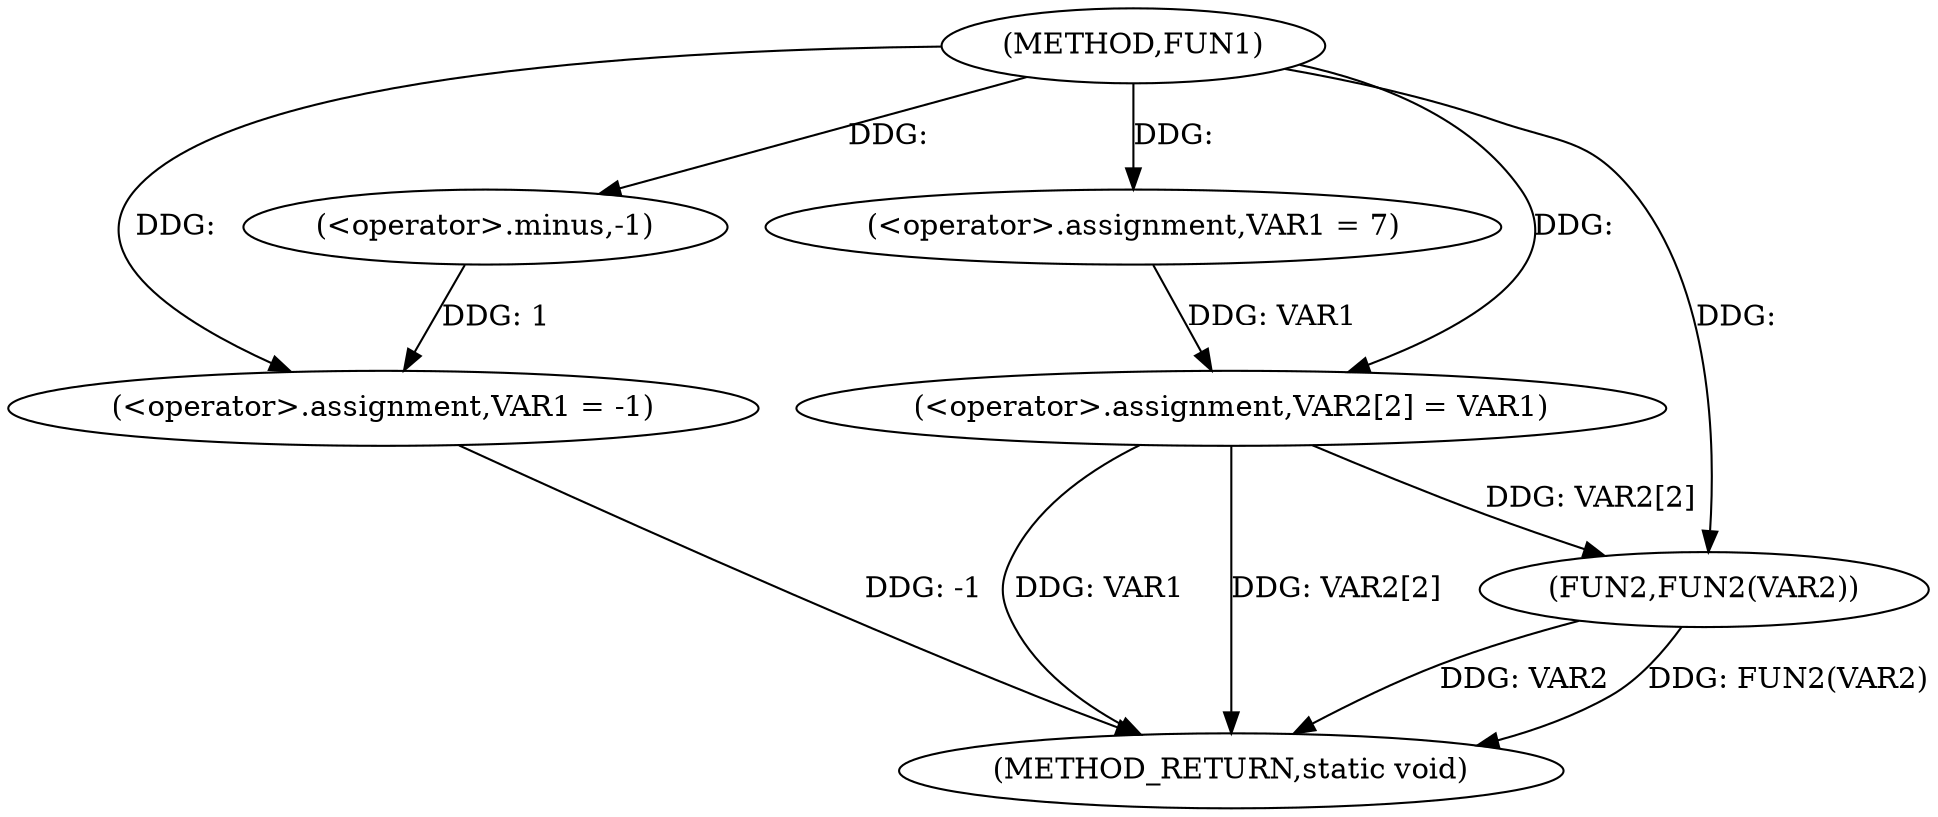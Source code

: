 digraph FUN1 {  
"1000100" [label = "(METHOD,FUN1)" ]
"1000118" [label = "(METHOD_RETURN,static void)" ]
"1000104" [label = "(<operator>.assignment,VAR1 = -1)" ]
"1000106" [label = "(<operator>.minus,-1)" ]
"1000108" [label = "(<operator>.assignment,VAR1 = 7)" ]
"1000111" [label = "(<operator>.assignment,VAR2[2] = VAR1)" ]
"1000116" [label = "(FUN2,FUN2(VAR2))" ]
  "1000116" -> "1000118"  [ label = "DDG: VAR2"] 
  "1000111" -> "1000118"  [ label = "DDG: VAR1"] 
  "1000111" -> "1000118"  [ label = "DDG: VAR2[2]"] 
  "1000104" -> "1000118"  [ label = "DDG: -1"] 
  "1000116" -> "1000118"  [ label = "DDG: FUN2(VAR2)"] 
  "1000106" -> "1000104"  [ label = "DDG: 1"] 
  "1000100" -> "1000104"  [ label = "DDG: "] 
  "1000100" -> "1000106"  [ label = "DDG: "] 
  "1000100" -> "1000108"  [ label = "DDG: "] 
  "1000108" -> "1000111"  [ label = "DDG: VAR1"] 
  "1000100" -> "1000111"  [ label = "DDG: "] 
  "1000111" -> "1000116"  [ label = "DDG: VAR2[2]"] 
  "1000100" -> "1000116"  [ label = "DDG: "] 
}
